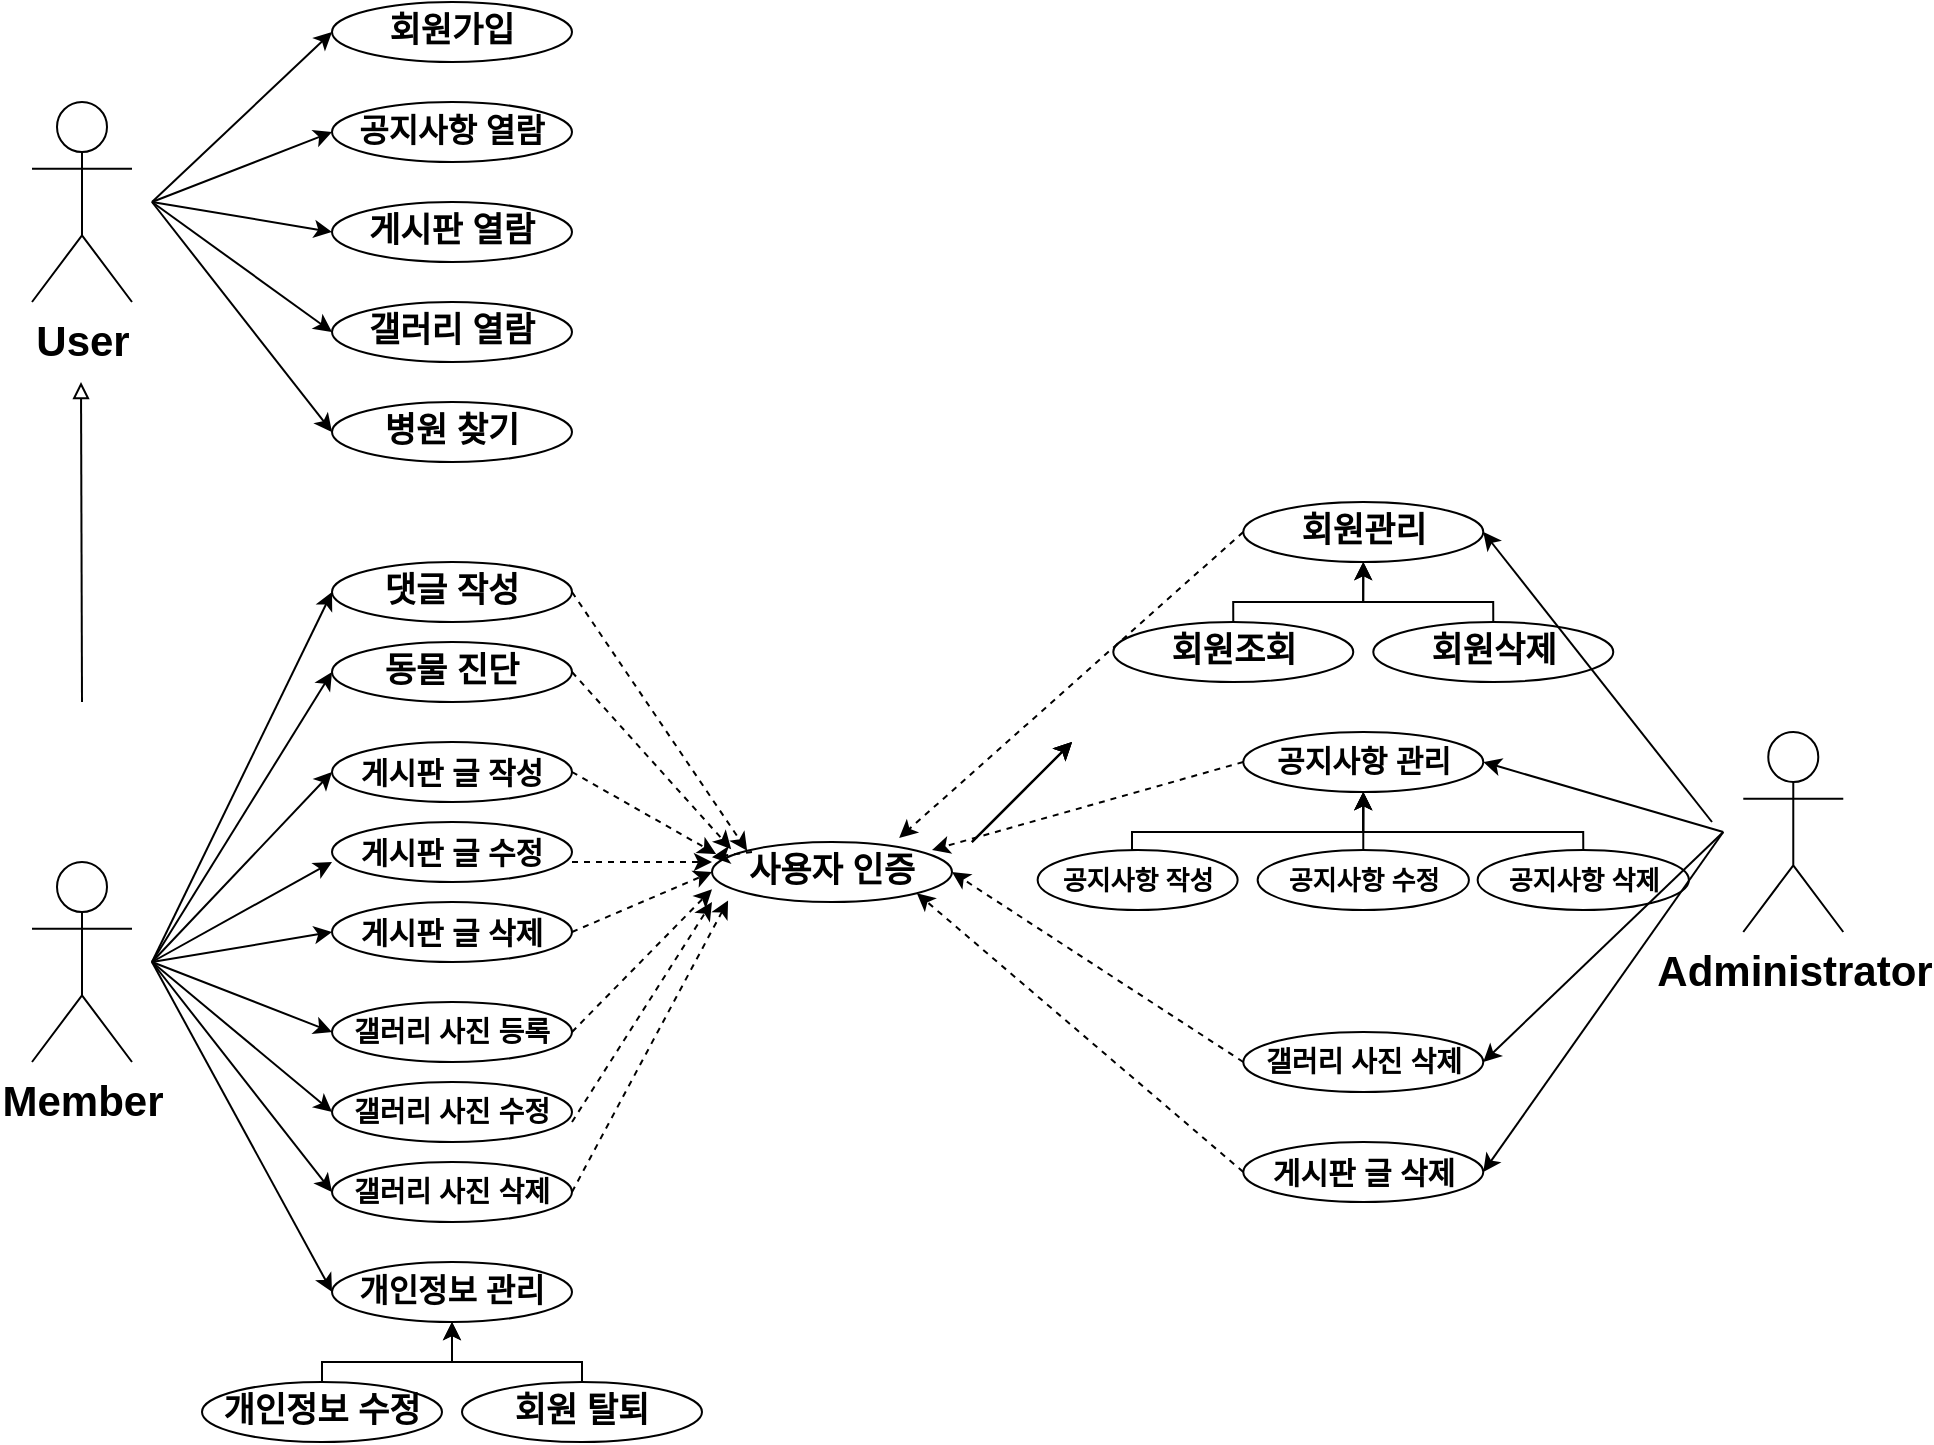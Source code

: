<mxfile version="22.1.5" type="device">
  <diagram name="페이지-1" id="b1_UZGlTyPNUF9xH9-Hf">
    <mxGraphModel dx="922" dy="748" grid="1" gridSize="10" guides="1" tooltips="1" connect="1" arrows="1" fold="1" page="1" pageScale="1" pageWidth="1169" pageHeight="827" math="0" shadow="0">
      <root>
        <mxCell id="0" />
        <mxCell id="1" parent="0" />
        <mxCell id="9tLvCL6xs8VzNFjyvoNF-1" value="&lt;font style=&quot;font-size: 17px;&quot;&gt;&lt;b&gt;회원가입&lt;/b&gt;&lt;/font&gt;" style="ellipse;whiteSpace=wrap;html=1;" parent="1" vertex="1">
          <mxGeometry x="200" y="30" width="120" height="30" as="geometry" />
        </mxCell>
        <mxCell id="9tLvCL6xs8VzNFjyvoNF-4" value="&lt;font style=&quot;font-size: 17px;&quot;&gt;&lt;b&gt;게시판 열람&lt;/b&gt;&lt;/font&gt;" style="ellipse;whiteSpace=wrap;html=1;" parent="1" vertex="1">
          <mxGeometry x="200" y="130" width="120" height="30" as="geometry" />
        </mxCell>
        <mxCell id="9tLvCL6xs8VzNFjyvoNF-5" value="&lt;font style=&quot;font-size: 17px;&quot;&gt;&lt;b&gt;갤러리 열람&lt;/b&gt;&lt;/font&gt;" style="ellipse;whiteSpace=wrap;html=1;" parent="1" vertex="1">
          <mxGeometry x="200" y="180" width="120" height="30" as="geometry" />
        </mxCell>
        <mxCell id="9tLvCL6xs8VzNFjyvoNF-6" value="&lt;span style=&quot;font-size: 17px;&quot;&gt;&lt;b&gt;동물 진단&lt;/b&gt;&lt;/span&gt;" style="ellipse;whiteSpace=wrap;html=1;" parent="1" vertex="1">
          <mxGeometry x="200" y="350" width="120" height="30" as="geometry" />
        </mxCell>
        <mxCell id="9tLvCL6xs8VzNFjyvoNF-7" value="&lt;font style=&quot;font-size: 15px;&quot;&gt;&lt;b style=&quot;font-size: 15px;&quot;&gt;게시판 글 작성&lt;/b&gt;&lt;/font&gt;" style="ellipse;whiteSpace=wrap;html=1;fontSize=15;" parent="1" vertex="1">
          <mxGeometry x="200" y="400" width="120" height="30" as="geometry" />
        </mxCell>
        <mxCell id="9tLvCL6xs8VzNFjyvoNF-8" value="&lt;font style=&quot;font-size: 15px;&quot;&gt;&lt;b style=&quot;font-size: 15px;&quot;&gt;게시판 글 삭제&lt;/b&gt;&lt;/font&gt;" style="ellipse;whiteSpace=wrap;html=1;fontSize=15;" parent="1" vertex="1">
          <mxGeometry x="200" y="480" width="120" height="30" as="geometry" />
        </mxCell>
        <mxCell id="9tLvCL6xs8VzNFjyvoNF-9" value="&lt;font style=&quot;font-size: 14px;&quot;&gt;&lt;b style=&quot;font-size: 14px;&quot;&gt;갤러리 사진 등록&lt;/b&gt;&lt;/font&gt;" style="ellipse;whiteSpace=wrap;html=1;fontSize=14;" parent="1" vertex="1">
          <mxGeometry x="200" y="530" width="120" height="30" as="geometry" />
        </mxCell>
        <mxCell id="9tLvCL6xs8VzNFjyvoNF-10" value="&lt;font style=&quot;font-size: 14px;&quot;&gt;&lt;b style=&quot;font-size: 14px;&quot;&gt;갤러리 사진 삭제&lt;/b&gt;&lt;/font&gt;" style="ellipse;whiteSpace=wrap;html=1;fontSize=14;" parent="1" vertex="1">
          <mxGeometry x="200" y="610" width="120" height="30" as="geometry" />
        </mxCell>
        <mxCell id="9tLvCL6xs8VzNFjyvoNF-11" value="&lt;span style=&quot;font-size: 17px;&quot;&gt;&lt;b&gt;병원 찾기&lt;/b&gt;&lt;/span&gt;" style="ellipse;whiteSpace=wrap;html=1;" parent="1" vertex="1">
          <mxGeometry x="200" y="230" width="120" height="30" as="geometry" />
        </mxCell>
        <mxCell id="9tLvCL6xs8VzNFjyvoNF-12" value="&lt;span style=&quot;font-size: 17px;&quot;&gt;&lt;b&gt;사용자 인증&lt;/b&gt;&lt;/span&gt;" style="ellipse;whiteSpace=wrap;html=1;" parent="1" vertex="1">
          <mxGeometry x="390" y="450" width="120" height="30" as="geometry" />
        </mxCell>
        <mxCell id="9tLvCL6xs8VzNFjyvoNF-19" value="User" style="shape=umlActor;verticalLabelPosition=bottom;verticalAlign=top;html=1;outlineConnect=0;fontSize=21;fontStyle=1" parent="1" vertex="1">
          <mxGeometry x="50" y="80" width="50" height="100" as="geometry" />
        </mxCell>
        <mxCell id="9tLvCL6xs8VzNFjyvoNF-20" value="Member" style="shape=umlActor;verticalLabelPosition=bottom;verticalAlign=top;html=1;outlineConnect=0;fontSize=21;fontStyle=1" parent="1" vertex="1">
          <mxGeometry x="50" y="460" width="50" height="100" as="geometry" />
        </mxCell>
        <mxCell id="9tLvCL6xs8VzNFjyvoNF-25" value="" style="endArrow=classic;html=1;rounded=0;entryX=0.08;entryY=0.12;entryDx=0;entryDy=0;entryPerimeter=0;exitX=1;exitY=0.5;exitDx=0;exitDy=0;dashed=1;" parent="1" source="9tLvCL6xs8VzNFjyvoNF-6" target="9tLvCL6xs8VzNFjyvoNF-12" edge="1">
          <mxGeometry width="50" height="50" relative="1" as="geometry">
            <mxPoint x="320" y="370" as="sourcePoint" />
            <mxPoint x="430" y="440" as="targetPoint" />
          </mxGeometry>
        </mxCell>
        <mxCell id="9tLvCL6xs8VzNFjyvoNF-26" value="" style="endArrow=classic;html=1;rounded=0;entryX=0;entryY=0.253;entryDx=0;entryDy=0;exitX=1;exitY=0.5;exitDx=0;exitDy=0;dashed=1;entryPerimeter=0;" parent="1" target="9tLvCL6xs8VzNFjyvoNF-12" edge="1">
          <mxGeometry width="50" height="50" relative="1" as="geometry">
            <mxPoint x="410" y="455" as="sourcePoint" />
            <mxPoint x="400" y="530" as="targetPoint" />
          </mxGeometry>
        </mxCell>
        <mxCell id="9tLvCL6xs8VzNFjyvoNF-27" value="&lt;span style=&quot;font-size: 17px;&quot;&gt;&lt;b style=&quot;font-size: 16px;&quot;&gt;공지사항 열람&lt;/b&gt;&lt;/span&gt;" style="ellipse;whiteSpace=wrap;html=1;" parent="1" vertex="1">
          <mxGeometry x="200" y="80" width="120" height="30" as="geometry" />
        </mxCell>
        <mxCell id="9tLvCL6xs8VzNFjyvoNF-28" value="" style="endArrow=classic;html=1;rounded=0;entryX=0;entryY=0.5;entryDx=0;entryDy=0;exitX=1;exitY=0.5;exitDx=0;exitDy=0;dashed=1;" parent="1" source="9tLvCL6xs8VzNFjyvoNF-8" target="9tLvCL6xs8VzNFjyvoNF-12" edge="1">
          <mxGeometry width="50" height="50" relative="1" as="geometry">
            <mxPoint x="330" y="425" as="sourcePoint" />
            <mxPoint x="400" y="468" as="targetPoint" />
          </mxGeometry>
        </mxCell>
        <mxCell id="9tLvCL6xs8VzNFjyvoNF-29" value="" style="endArrow=classic;html=1;rounded=0;entryX=0;entryY=0.787;entryDx=0;entryDy=0;exitX=1;exitY=0.5;exitDx=0;exitDy=0;dashed=1;entryPerimeter=0;" parent="1" source="9tLvCL6xs8VzNFjyvoNF-9" target="9tLvCL6xs8VzNFjyvoNF-12" edge="1">
          <mxGeometry width="50" height="50" relative="1" as="geometry">
            <mxPoint x="340" y="435" as="sourcePoint" />
            <mxPoint x="410" y="478" as="targetPoint" />
          </mxGeometry>
        </mxCell>
        <mxCell id="9tLvCL6xs8VzNFjyvoNF-30" value="" style="endArrow=classic;html=1;rounded=0;entryX=0.067;entryY=0.973;entryDx=0;entryDy=0;exitX=1;exitY=0.5;exitDx=0;exitDy=0;dashed=1;entryPerimeter=0;" parent="1" source="9tLvCL6xs8VzNFjyvoNF-10" target="9tLvCL6xs8VzNFjyvoNF-12" edge="1">
          <mxGeometry width="50" height="50" relative="1" as="geometry">
            <mxPoint x="350" y="445" as="sourcePoint" />
            <mxPoint x="420" y="488" as="targetPoint" />
          </mxGeometry>
        </mxCell>
        <mxCell id="9tLvCL6xs8VzNFjyvoNF-32" value="" style="endArrow=classic;html=1;rounded=0;entryX=0;entryY=0.5;entryDx=0;entryDy=0;" parent="1" target="9tLvCL6xs8VzNFjyvoNF-6" edge="1">
          <mxGeometry width="50" height="50" relative="1" as="geometry">
            <mxPoint x="110" y="510" as="sourcePoint" />
            <mxPoint x="180" y="410" as="targetPoint" />
          </mxGeometry>
        </mxCell>
        <mxCell id="9tLvCL6xs8VzNFjyvoNF-34" value="" style="endArrow=classic;html=1;rounded=0;entryX=0;entryY=0.5;entryDx=0;entryDy=0;" parent="1" target="9tLvCL6xs8VzNFjyvoNF-8" edge="1">
          <mxGeometry width="50" height="50" relative="1" as="geometry">
            <mxPoint x="110" y="510" as="sourcePoint" />
            <mxPoint x="210" y="425" as="targetPoint" />
          </mxGeometry>
        </mxCell>
        <mxCell id="9tLvCL6xs8VzNFjyvoNF-35" value="" style="endArrow=classic;html=1;rounded=0;entryX=0;entryY=0.5;entryDx=0;entryDy=0;" parent="1" target="9tLvCL6xs8VzNFjyvoNF-9" edge="1">
          <mxGeometry width="50" height="50" relative="1" as="geometry">
            <mxPoint x="110" y="510" as="sourcePoint" />
            <mxPoint x="220" y="435" as="targetPoint" />
          </mxGeometry>
        </mxCell>
        <mxCell id="9tLvCL6xs8VzNFjyvoNF-36" value="" style="endArrow=classic;html=1;rounded=0;entryX=0;entryY=0.5;entryDx=0;entryDy=0;" parent="1" target="9tLvCL6xs8VzNFjyvoNF-10" edge="1">
          <mxGeometry width="50" height="50" relative="1" as="geometry">
            <mxPoint x="110" y="510" as="sourcePoint" />
            <mxPoint x="230" y="445" as="targetPoint" />
          </mxGeometry>
        </mxCell>
        <mxCell id="9tLvCL6xs8VzNFjyvoNF-37" value="" style="endArrow=classic;html=1;rounded=0;entryX=0;entryY=0.5;entryDx=0;entryDy=0;" parent="1" edge="1">
          <mxGeometry width="50" height="50" relative="1" as="geometry">
            <mxPoint x="110" y="510" as="sourcePoint" />
            <mxPoint x="200" y="415" as="targetPoint" />
          </mxGeometry>
        </mxCell>
        <mxCell id="9tLvCL6xs8VzNFjyvoNF-38" value="" style="endArrow=classic;html=1;rounded=0;entryX=0;entryY=0.5;entryDx=0;entryDy=0;" parent="1" edge="1">
          <mxGeometry width="50" height="50" relative="1" as="geometry">
            <mxPoint x="110" y="130" as="sourcePoint" />
            <mxPoint x="200" y="45" as="targetPoint" />
          </mxGeometry>
        </mxCell>
        <mxCell id="9tLvCL6xs8VzNFjyvoNF-39" value="" style="endArrow=classic;html=1;rounded=0;entryX=0;entryY=0.5;entryDx=0;entryDy=0;" parent="1" edge="1">
          <mxGeometry width="50" height="50" relative="1" as="geometry">
            <mxPoint x="110" y="130" as="sourcePoint" />
            <mxPoint x="200" y="145" as="targetPoint" />
          </mxGeometry>
        </mxCell>
        <mxCell id="9tLvCL6xs8VzNFjyvoNF-40" value="" style="endArrow=classic;html=1;rounded=0;entryX=0;entryY=0.5;entryDx=0;entryDy=0;" parent="1" edge="1">
          <mxGeometry width="50" height="50" relative="1" as="geometry">
            <mxPoint x="110" y="130" as="sourcePoint" />
            <mxPoint x="200" y="195" as="targetPoint" />
          </mxGeometry>
        </mxCell>
        <mxCell id="9tLvCL6xs8VzNFjyvoNF-41" value="" style="endArrow=classic;html=1;rounded=0;entryX=0;entryY=0.5;entryDx=0;entryDy=0;" parent="1" edge="1">
          <mxGeometry width="50" height="50" relative="1" as="geometry">
            <mxPoint x="110" y="130" as="sourcePoint" />
            <mxPoint x="200" y="245" as="targetPoint" />
          </mxGeometry>
        </mxCell>
        <mxCell id="9tLvCL6xs8VzNFjyvoNF-42" value="" style="endArrow=classic;html=1;rounded=0;entryX=0;entryY=0.5;entryDx=0;entryDy=0;" parent="1" edge="1">
          <mxGeometry width="50" height="50" relative="1" as="geometry">
            <mxPoint x="110" y="130" as="sourcePoint" />
            <mxPoint x="200" y="95" as="targetPoint" />
          </mxGeometry>
        </mxCell>
        <mxCell id="9tLvCL6xs8VzNFjyvoNF-45" value="" style="endArrow=block;html=1;rounded=0;endFill=0;" parent="1" edge="1">
          <mxGeometry width="50" height="50" relative="1" as="geometry">
            <mxPoint x="75" y="380" as="sourcePoint" />
            <mxPoint x="74.5" y="220" as="targetPoint" />
          </mxGeometry>
        </mxCell>
        <mxCell id="9tLvCL6xs8VzNFjyvoNF-47" value="Administrator" style="shape=umlActor;verticalLabelPosition=bottom;verticalAlign=top;html=1;outlineConnect=0;fontSize=21;fontStyle=1" parent="1" vertex="1">
          <mxGeometry x="905.64" y="395" width="50" height="100" as="geometry" />
        </mxCell>
        <mxCell id="9tLvCL6xs8VzNFjyvoNF-50" value="&lt;font style=&quot;font-size: 17px;&quot;&gt;&lt;b&gt;회원관리&lt;/b&gt;&lt;/font&gt;" style="ellipse;whiteSpace=wrap;html=1;" parent="1" vertex="1">
          <mxGeometry x="655.64" y="280" width="120" height="30" as="geometry" />
        </mxCell>
        <mxCell id="9tLvCL6xs8VzNFjyvoNF-53" style="edgeStyle=orthogonalEdgeStyle;rounded=0;orthogonalLoop=1;jettySize=auto;html=1;exitX=0.5;exitY=0;exitDx=0;exitDy=0;entryX=0.5;entryY=1;entryDx=0;entryDy=0;" parent="1" source="9tLvCL6xs8VzNFjyvoNF-51" target="9tLvCL6xs8VzNFjyvoNF-50" edge="1">
          <mxGeometry relative="1" as="geometry">
            <Array as="points">
              <mxPoint x="650.64" y="330" />
              <mxPoint x="715.64" y="330" />
            </Array>
          </mxGeometry>
        </mxCell>
        <mxCell id="9tLvCL6xs8VzNFjyvoNF-51" value="&lt;font style=&quot;font-size: 17px;&quot;&gt;&lt;b&gt;회원조회&lt;/b&gt;&lt;/font&gt;" style="ellipse;whiteSpace=wrap;html=1;" parent="1" vertex="1">
          <mxGeometry x="590.64" y="340" width="120" height="30" as="geometry" />
        </mxCell>
        <mxCell id="9tLvCL6xs8VzNFjyvoNF-54" style="edgeStyle=orthogonalEdgeStyle;rounded=0;orthogonalLoop=1;jettySize=auto;html=1;exitX=0.5;exitY=0;exitDx=0;exitDy=0;entryX=0.5;entryY=1;entryDx=0;entryDy=0;" parent="1" source="9tLvCL6xs8VzNFjyvoNF-52" target="9tLvCL6xs8VzNFjyvoNF-50" edge="1">
          <mxGeometry relative="1" as="geometry">
            <Array as="points">
              <mxPoint x="780.64" y="330" />
              <mxPoint x="715.64" y="330" />
            </Array>
          </mxGeometry>
        </mxCell>
        <mxCell id="9tLvCL6xs8VzNFjyvoNF-52" value="&lt;font style=&quot;font-size: 17px;&quot;&gt;&lt;b&gt;회원삭제&lt;/b&gt;&lt;/font&gt;" style="ellipse;whiteSpace=wrap;html=1;" parent="1" vertex="1">
          <mxGeometry x="720.64" y="340" width="120" height="30" as="geometry" />
        </mxCell>
        <mxCell id="9tLvCL6xs8VzNFjyvoNF-55" value="&lt;font style=&quot;font-size: 17px;&quot;&gt;&lt;b style=&quot;font-size: 15px;&quot;&gt;공지사항 관리&lt;/b&gt;&lt;/font&gt;" style="ellipse;whiteSpace=wrap;html=1;" parent="1" vertex="1">
          <mxGeometry x="655.64" y="395" width="120" height="30" as="geometry" />
        </mxCell>
        <mxCell id="9tLvCL6xs8VzNFjyvoNF-56" style="edgeStyle=orthogonalEdgeStyle;rounded=0;orthogonalLoop=1;jettySize=auto;html=1;exitX=0.5;exitY=0;exitDx=0;exitDy=0;entryX=0.5;entryY=1;entryDx=0;entryDy=0;" parent="1" source="9tLvCL6xs8VzNFjyvoNF-57" target="9tLvCL6xs8VzNFjyvoNF-55" edge="1">
          <mxGeometry relative="1" as="geometry">
            <Array as="points">
              <mxPoint x="600" y="445" />
              <mxPoint x="716" y="445" />
            </Array>
          </mxGeometry>
        </mxCell>
        <mxCell id="9tLvCL6xs8VzNFjyvoNF-57" value="&lt;font style=&quot;font-size: 13px;&quot;&gt;&lt;b style=&quot;font-size: 13px;&quot;&gt;공지사항 작성&lt;/b&gt;&lt;/font&gt;" style="ellipse;whiteSpace=wrap;html=1;fontSize=13;" parent="1" vertex="1">
          <mxGeometry x="552.82" y="454" width="100" height="30" as="geometry" />
        </mxCell>
        <mxCell id="9tLvCL6xs8VzNFjyvoNF-58" style="edgeStyle=orthogonalEdgeStyle;rounded=0;orthogonalLoop=1;jettySize=auto;html=1;exitX=0.5;exitY=0;exitDx=0;exitDy=0;entryX=0.5;entryY=1;entryDx=0;entryDy=0;" parent="1" source="9tLvCL6xs8VzNFjyvoNF-59" target="9tLvCL6xs8VzNFjyvoNF-55" edge="1">
          <mxGeometry relative="1" as="geometry">
            <Array as="points">
              <mxPoint x="826" y="445" />
              <mxPoint x="716" y="445" />
            </Array>
          </mxGeometry>
        </mxCell>
        <mxCell id="9tLvCL6xs8VzNFjyvoNF-59" value="&lt;font style=&quot;font-size: 13px;&quot;&gt;&lt;b style=&quot;font-size: 13px;&quot;&gt;공지사항 삭제&lt;/b&gt;&lt;/font&gt;" style="ellipse;whiteSpace=wrap;html=1;fontSize=13;" parent="1" vertex="1">
          <mxGeometry x="772.82" y="454" width="105.64" height="30" as="geometry" />
        </mxCell>
        <mxCell id="9tLvCL6xs8VzNFjyvoNF-60" value="" style="endArrow=classic;html=1;rounded=0;entryX=0.78;entryY=-0.067;entryDx=0;entryDy=0;entryPerimeter=0;exitX=0;exitY=0.5;exitDx=0;exitDy=0;dashed=1;" parent="1" source="9tLvCL6xs8VzNFjyvoNF-50" target="9tLvCL6xs8VzNFjyvoNF-12" edge="1">
          <mxGeometry width="50" height="50" relative="1" as="geometry">
            <mxPoint x="330" y="305" as="sourcePoint" />
            <mxPoint x="410" y="394" as="targetPoint" />
          </mxGeometry>
        </mxCell>
        <mxCell id="9tLvCL6xs8VzNFjyvoNF-61" value="" style="endArrow=classic;html=1;rounded=0;exitX=0;exitY=0.5;exitDx=0;exitDy=0;dashed=1;" parent="1" source="9tLvCL6xs8VzNFjyvoNF-55" edge="1">
          <mxGeometry width="50" height="50" relative="1" as="geometry">
            <mxPoint x="340" y="385" as="sourcePoint" />
            <mxPoint x="500" y="454" as="targetPoint" />
          </mxGeometry>
        </mxCell>
        <mxCell id="9tLvCL6xs8VzNFjyvoNF-62" value="&lt;font style=&quot;font-size: 14px;&quot;&gt;&lt;b style=&quot;font-size: 14px;&quot;&gt;갤러리 사진 삭제&lt;/b&gt;&lt;/font&gt;" style="ellipse;whiteSpace=wrap;html=1;fontSize=14;" parent="1" vertex="1">
          <mxGeometry x="655.64" y="545" width="120" height="30" as="geometry" />
        </mxCell>
        <mxCell id="9tLvCL6xs8VzNFjyvoNF-63" value="&lt;font style=&quot;font-size: 15px;&quot;&gt;&lt;b style=&quot;font-size: 15px;&quot;&gt;게시판 글 삭제&lt;/b&gt;&lt;/font&gt;" style="ellipse;whiteSpace=wrap;html=1;fontSize=15;" parent="1" vertex="1">
          <mxGeometry x="655.64" y="600" width="120" height="30" as="geometry" />
        </mxCell>
        <mxCell id="9tLvCL6xs8VzNFjyvoNF-65" value="" style="endArrow=classic;html=1;rounded=0;entryX=1;entryY=0.5;entryDx=0;entryDy=0;exitX=0;exitY=0.5;exitDx=0;exitDy=0;dashed=1;" parent="1" source="9tLvCL6xs8VzNFjyvoNF-62" target="9tLvCL6xs8VzNFjyvoNF-12" edge="1">
          <mxGeometry width="50" height="50" relative="1" as="geometry">
            <mxPoint x="395.64" y="540" as="sourcePoint" />
            <mxPoint x="570.0" y="621" as="targetPoint" />
          </mxGeometry>
        </mxCell>
        <mxCell id="9tLvCL6xs8VzNFjyvoNF-66" value="" style="endArrow=classic;html=1;rounded=0;entryX=1;entryY=1;entryDx=0;entryDy=0;exitX=0;exitY=0.5;exitDx=0;exitDy=0;dashed=1;" parent="1" source="9tLvCL6xs8VzNFjyvoNF-63" target="9tLvCL6xs8VzNFjyvoNF-12" edge="1">
          <mxGeometry width="50" height="50" relative="1" as="geometry">
            <mxPoint x="405.64" y="550" as="sourcePoint" />
            <mxPoint x="575.64" y="630" as="targetPoint" />
          </mxGeometry>
        </mxCell>
        <mxCell id="9tLvCL6xs8VzNFjyvoNF-67" value="" style="endArrow=classic;html=1;rounded=0;entryX=1;entryY=0.5;entryDx=0;entryDy=0;" parent="1" target="9tLvCL6xs8VzNFjyvoNF-50" edge="1">
          <mxGeometry width="50" height="50" relative="1" as="geometry">
            <mxPoint x="890" y="440" as="sourcePoint" />
            <mxPoint x="930.64" y="235" as="targetPoint" />
          </mxGeometry>
        </mxCell>
        <mxCell id="9tLvCL6xs8VzNFjyvoNF-68" value="" style="endArrow=classic;html=1;rounded=0;entryX=1;entryY=0.5;entryDx=0;entryDy=0;" parent="1" target="9tLvCL6xs8VzNFjyvoNF-55" edge="1">
          <mxGeometry width="50" height="50" relative="1" as="geometry">
            <mxPoint x="895.64" y="445" as="sourcePoint" />
            <mxPoint x="785.64" y="300" as="targetPoint" />
          </mxGeometry>
        </mxCell>
        <mxCell id="9tLvCL6xs8VzNFjyvoNF-69" value="" style="endArrow=classic;html=1;rounded=0;entryX=1;entryY=0.5;entryDx=0;entryDy=0;" parent="1" target="9tLvCL6xs8VzNFjyvoNF-62" edge="1">
          <mxGeometry width="50" height="50" relative="1" as="geometry">
            <mxPoint x="895.64" y="445" as="sourcePoint" />
            <mxPoint x="795.64" y="310" as="targetPoint" />
          </mxGeometry>
        </mxCell>
        <mxCell id="9tLvCL6xs8VzNFjyvoNF-70" value="" style="endArrow=classic;html=1;rounded=0;entryX=1;entryY=0.5;entryDx=0;entryDy=0;" parent="1" target="9tLvCL6xs8VzNFjyvoNF-63" edge="1">
          <mxGeometry width="50" height="50" relative="1" as="geometry">
            <mxPoint x="895.64" y="445" as="sourcePoint" />
            <mxPoint x="805.64" y="320" as="targetPoint" />
          </mxGeometry>
        </mxCell>
        <mxCell id="9tLvCL6xs8VzNFjyvoNF-71" value="&lt;font style=&quot;font-size: 17px;&quot;&gt;&lt;b style=&quot;font-size: 16px;&quot;&gt;개인정보 관리&lt;/b&gt;&lt;/font&gt;" style="ellipse;whiteSpace=wrap;html=1;" parent="1" vertex="1">
          <mxGeometry x="200" y="660" width="120" height="30" as="geometry" />
        </mxCell>
        <mxCell id="9tLvCL6xs8VzNFjyvoNF-72" style="edgeStyle=orthogonalEdgeStyle;rounded=0;orthogonalLoop=1;jettySize=auto;html=1;exitX=0.5;exitY=0;exitDx=0;exitDy=0;entryX=0.5;entryY=1;entryDx=0;entryDy=0;" parent="1" source="9tLvCL6xs8VzNFjyvoNF-73" target="9tLvCL6xs8VzNFjyvoNF-71" edge="1">
          <mxGeometry relative="1" as="geometry">
            <Array as="points">
              <mxPoint x="195" y="710" />
              <mxPoint x="260" y="710" />
            </Array>
          </mxGeometry>
        </mxCell>
        <mxCell id="9tLvCL6xs8VzNFjyvoNF-73" value="&lt;font style=&quot;font-size: 17px;&quot;&gt;&lt;b&gt;개인정보 수정&lt;/b&gt;&lt;/font&gt;" style="ellipse;whiteSpace=wrap;html=1;" parent="1" vertex="1">
          <mxGeometry x="135" y="720" width="120" height="30" as="geometry" />
        </mxCell>
        <mxCell id="9tLvCL6xs8VzNFjyvoNF-74" style="edgeStyle=orthogonalEdgeStyle;rounded=0;orthogonalLoop=1;jettySize=auto;html=1;exitX=0.5;exitY=0;exitDx=0;exitDy=0;entryX=0.5;entryY=1;entryDx=0;entryDy=0;" parent="1" source="9tLvCL6xs8VzNFjyvoNF-75" target="9tLvCL6xs8VzNFjyvoNF-71" edge="1">
          <mxGeometry relative="1" as="geometry">
            <Array as="points">
              <mxPoint x="325" y="710" />
              <mxPoint x="260" y="710" />
            </Array>
          </mxGeometry>
        </mxCell>
        <mxCell id="9tLvCL6xs8VzNFjyvoNF-75" value="&lt;span style=&quot;font-size: 17px;&quot;&gt;&lt;b&gt;회원 탈퇴&lt;/b&gt;&lt;/span&gt;" style="ellipse;whiteSpace=wrap;html=1;" parent="1" vertex="1">
          <mxGeometry x="265" y="720" width="120" height="30" as="geometry" />
        </mxCell>
        <mxCell id="9tLvCL6xs8VzNFjyvoNF-76" value="" style="endArrow=classic;html=1;rounded=0;entryX=0;entryY=0.5;entryDx=0;entryDy=0;" parent="1" target="9tLvCL6xs8VzNFjyvoNF-71" edge="1">
          <mxGeometry width="50" height="50" relative="1" as="geometry">
            <mxPoint x="110" y="510" as="sourcePoint" />
            <mxPoint x="210" y="575" as="targetPoint" />
          </mxGeometry>
        </mxCell>
        <mxCell id="9tLvCL6xs8VzNFjyvoNF-77" value="&lt;font style=&quot;font-size: 15px;&quot;&gt;&lt;b style=&quot;font-size: 15px;&quot;&gt;게시판 글 수정&lt;/b&gt;&lt;/font&gt;" style="ellipse;whiteSpace=wrap;html=1;fontSize=15;" parent="1" vertex="1">
          <mxGeometry x="200" y="440" width="120" height="30" as="geometry" />
        </mxCell>
        <mxCell id="9tLvCL6xs8VzNFjyvoNF-78" value="&lt;font style=&quot;font-size: 14px;&quot;&gt;&lt;b style=&quot;font-size: 14px;&quot;&gt;갤러리 사진 수정&lt;/b&gt;&lt;/font&gt;" style="ellipse;whiteSpace=wrap;html=1;fontSize=14;" parent="1" vertex="1">
          <mxGeometry x="200" y="570" width="120" height="30" as="geometry" />
        </mxCell>
        <mxCell id="9tLvCL6xs8VzNFjyvoNF-81" style="edgeStyle=orthogonalEdgeStyle;rounded=0;orthogonalLoop=1;jettySize=auto;html=1;exitX=0.5;exitY=0;exitDx=0;exitDy=0;entryX=0.5;entryY=1;entryDx=0;entryDy=0;" parent="1" source="9tLvCL6xs8VzNFjyvoNF-80" target="9tLvCL6xs8VzNFjyvoNF-55" edge="1">
          <mxGeometry relative="1" as="geometry" />
        </mxCell>
        <mxCell id="9tLvCL6xs8VzNFjyvoNF-80" value="&lt;font style=&quot;font-size: 13px;&quot;&gt;&lt;b style=&quot;font-size: 13px;&quot;&gt;공지사항 수정&lt;/b&gt;&lt;/font&gt;" style="ellipse;whiteSpace=wrap;html=1;fontSize=13;" parent="1" vertex="1">
          <mxGeometry x="662.82" y="454" width="105.64" height="30" as="geometry" />
        </mxCell>
        <mxCell id="9tLvCL6xs8VzNFjyvoNF-82" value="" style="endArrow=classic;html=1;rounded=0;entryX=0;entryY=0.5;entryDx=0;entryDy=0;" parent="1" edge="1">
          <mxGeometry width="50" height="50" relative="1" as="geometry">
            <mxPoint x="110" y="510" as="sourcePoint" />
            <mxPoint x="200" y="460" as="targetPoint" />
          </mxGeometry>
        </mxCell>
        <mxCell id="9tLvCL6xs8VzNFjyvoNF-83" value="" style="endArrow=classic;html=1;rounded=0;entryX=0;entryY=0.5;entryDx=0;entryDy=0;" parent="1" edge="1">
          <mxGeometry width="50" height="50" relative="1" as="geometry">
            <mxPoint x="110" y="510" as="sourcePoint" />
            <mxPoint x="200" y="585" as="targetPoint" />
          </mxGeometry>
        </mxCell>
        <mxCell id="9tLvCL6xs8VzNFjyvoNF-84" value="" style="endArrow=classic;html=1;rounded=0;exitX=1;exitY=0.5;exitDx=0;exitDy=0;dashed=1;" parent="1" edge="1">
          <mxGeometry width="50" height="50" relative="1" as="geometry">
            <mxPoint x="320" y="460" as="sourcePoint" />
            <mxPoint x="390" y="460" as="targetPoint" />
          </mxGeometry>
        </mxCell>
        <mxCell id="9tLvCL6xs8VzNFjyvoNF-85" value="" style="endArrow=classic;html=1;rounded=0;exitX=1;exitY=0.5;exitDx=0;exitDy=0;dashed=1;" parent="1" edge="1">
          <mxGeometry width="50" height="50" relative="1" as="geometry">
            <mxPoint x="320" y="590" as="sourcePoint" />
            <mxPoint x="390" y="480" as="targetPoint" />
          </mxGeometry>
        </mxCell>
        <mxCell id="2Q2Cho8lUAg0c4k7yNGK-2" value="" style="endArrow=classic;html=1;rounded=0;exitX=1;exitY=0.5;exitDx=0;exitDy=0;dashed=1;entryX=0.017;entryY=0.2;entryDx=0;entryDy=0;entryPerimeter=0;" edge="1" parent="1" source="9tLvCL6xs8VzNFjyvoNF-7" target="9tLvCL6xs8VzNFjyvoNF-12">
          <mxGeometry width="50" height="50" relative="1" as="geometry">
            <mxPoint x="320" y="415" as="sourcePoint" />
            <mxPoint x="310" y="435" as="targetPoint" />
          </mxGeometry>
        </mxCell>
        <mxCell id="2Q2Cho8lUAg0c4k7yNGK-3" value="&lt;font style=&quot;font-size: 17px;&quot;&gt;&lt;b&gt;댓글 작성&lt;/b&gt;&lt;/font&gt;" style="ellipse;whiteSpace=wrap;html=1;" vertex="1" parent="1">
          <mxGeometry x="200" y="310" width="120" height="30" as="geometry" />
        </mxCell>
        <mxCell id="2Q2Cho8lUAg0c4k7yNGK-4" value="" style="endArrow=classic;html=1;rounded=0;" edge="1" parent="1">
          <mxGeometry width="50" height="50" relative="1" as="geometry">
            <mxPoint x="520" y="450" as="sourcePoint" />
            <mxPoint x="570" y="400" as="targetPoint" />
          </mxGeometry>
        </mxCell>
        <mxCell id="2Q2Cho8lUAg0c4k7yNGK-5" value="" style="endArrow=classic;html=1;rounded=0;" edge="1" parent="1">
          <mxGeometry width="50" height="50" relative="1" as="geometry">
            <mxPoint x="520" y="450" as="sourcePoint" />
            <mxPoint x="570" y="400" as="targetPoint" />
          </mxGeometry>
        </mxCell>
        <mxCell id="2Q2Cho8lUAg0c4k7yNGK-6" value="" style="endArrow=classic;html=1;rounded=0;entryX=0;entryY=0.5;entryDx=0;entryDy=0;" edge="1" parent="1" target="2Q2Cho8lUAg0c4k7yNGK-3">
          <mxGeometry width="50" height="50" relative="1" as="geometry">
            <mxPoint x="110" y="510" as="sourcePoint" />
            <mxPoint x="120" y="410" as="targetPoint" />
          </mxGeometry>
        </mxCell>
        <mxCell id="2Q2Cho8lUAg0c4k7yNGK-7" value="" style="endArrow=classic;html=1;rounded=0;" edge="1" parent="1">
          <mxGeometry width="50" height="50" relative="1" as="geometry">
            <mxPoint x="520" y="450" as="sourcePoint" />
            <mxPoint x="570" y="400" as="targetPoint" />
          </mxGeometry>
        </mxCell>
        <mxCell id="2Q2Cho8lUAg0c4k7yNGK-8" value="" style="endArrow=classic;html=1;rounded=0;dashed=1;entryX=0;entryY=0;entryDx=0;entryDy=0;exitX=1;exitY=0.5;exitDx=0;exitDy=0;" edge="1" parent="1" source="2Q2Cho8lUAg0c4k7yNGK-3" target="9tLvCL6xs8VzNFjyvoNF-12">
          <mxGeometry width="50" height="50" relative="1" as="geometry">
            <mxPoint x="410" y="320" as="sourcePoint" />
            <mxPoint x="460" y="270" as="targetPoint" />
          </mxGeometry>
        </mxCell>
      </root>
    </mxGraphModel>
  </diagram>
</mxfile>
